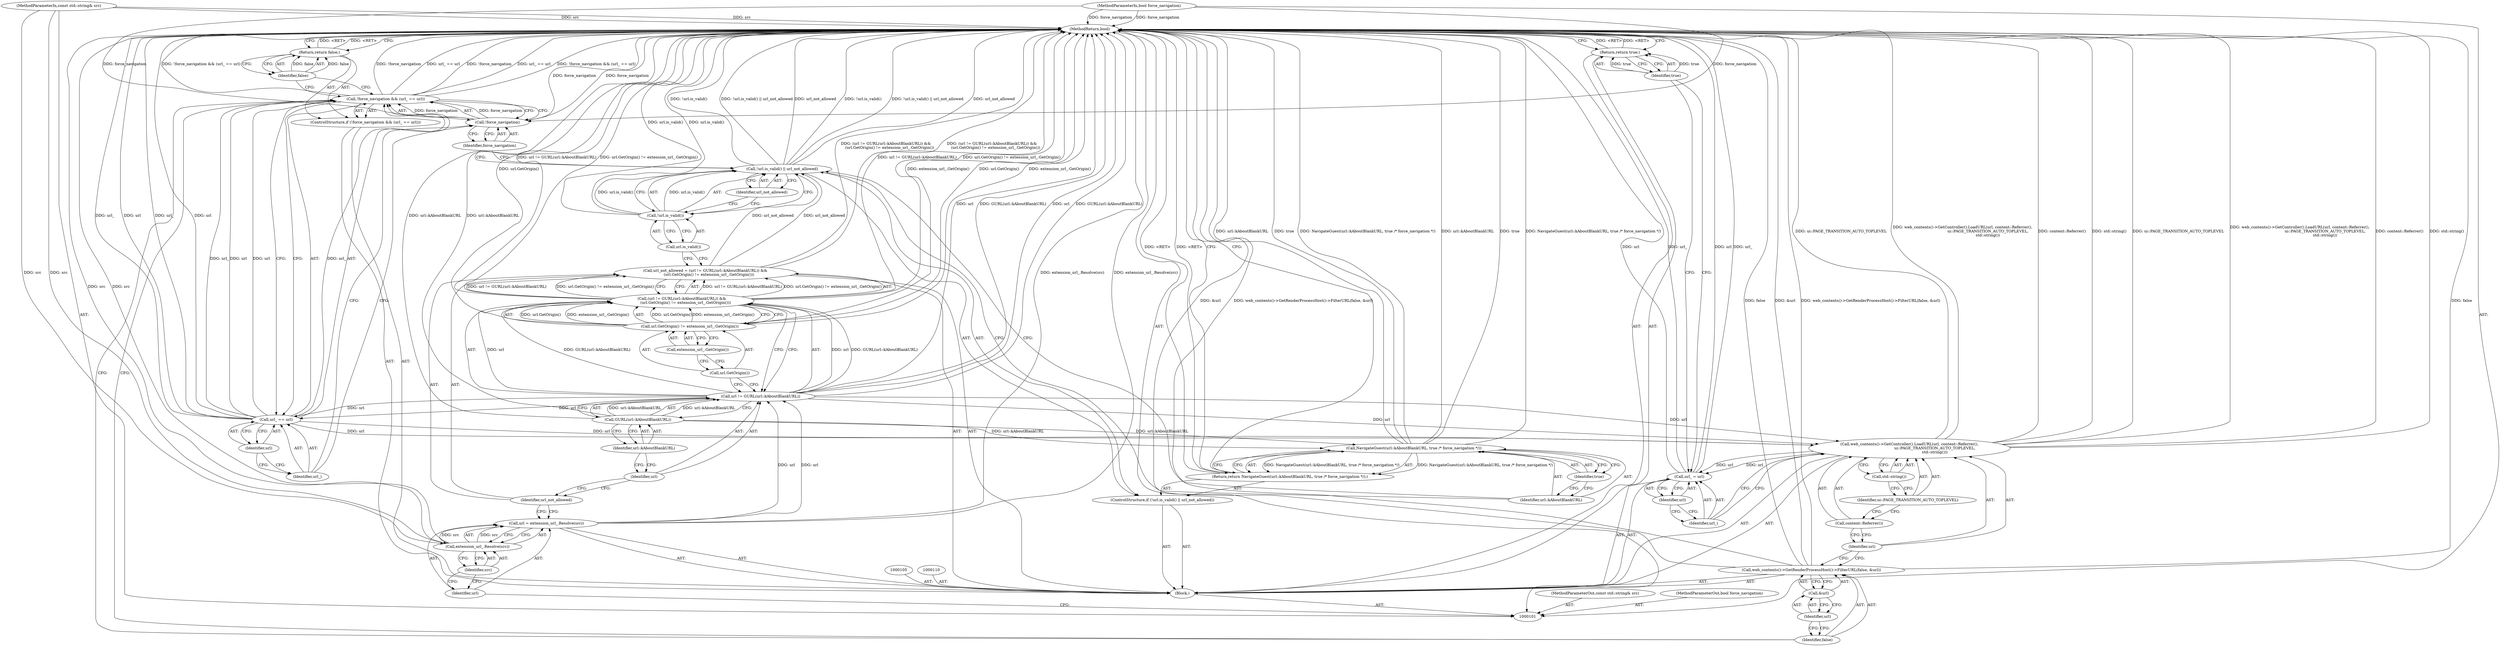 digraph "1_Chrome_5c437bcc7a51edbef45242c5173cf7871fde2866_2" {
"1000153" [label="(MethodReturn,bool)"];
"1000102" [label="(MethodParameterIn,const std::string& src)"];
"1000233" [label="(MethodParameterOut,const std::string& src)"];
"1000130" [label="(ControlStructure,if (!force_navigation && (url_ == url)))"];
"1000134" [label="(Call,url_ == url)"];
"1000135" [label="(Identifier,url_)"];
"1000136" [label="(Identifier,url)"];
"1000131" [label="(Call,!force_navigation && (url_ == url))"];
"1000132" [label="(Call,!force_navigation)"];
"1000133" [label="(Identifier,force_navigation)"];
"1000138" [label="(Identifier,false)"];
"1000137" [label="(Return,return false;)"];
"1000139" [label="(Call,web_contents()->GetRenderProcessHost()->FilterURL(false, &url))"];
"1000140" [label="(Identifier,false)"];
"1000141" [label="(Call,&url)"];
"1000142" [label="(Identifier,url)"];
"1000143" [label="(Call,web_contents()->GetController().LoadURL(url, content::Referrer(),\n                                          ui::PAGE_TRANSITION_AUTO_TOPLEVEL,\n                                          std::string()))"];
"1000144" [label="(Identifier,url)"];
"1000145" [label="(Call,content::Referrer())"];
"1000146" [label="(Identifier,ui::PAGE_TRANSITION_AUTO_TOPLEVEL)"];
"1000147" [label="(Call,std::string())"];
"1000148" [label="(Call,url_ = url)"];
"1000149" [label="(Identifier,url_)"];
"1000150" [label="(Identifier,url)"];
"1000151" [label="(Return,return true;)"];
"1000152" [label="(Identifier,true)"];
"1000103" [label="(MethodParameterIn,bool force_navigation)"];
"1000234" [label="(MethodParameterOut,bool force_navigation)"];
"1000104" [label="(Block,)"];
"1000108" [label="(Call,extension_url_.Resolve(src))"];
"1000109" [label="(Identifier,src)"];
"1000106" [label="(Call,url = extension_url_.Resolve(src))"];
"1000107" [label="(Identifier,url)"];
"1000113" [label="(Call,(url != GURL(url::kAboutBlankURL)) &&\n      (url.GetOrigin() != extension_url_.GetOrigin()))"];
"1000114" [label="(Call,url != GURL(url::kAboutBlankURL))"];
"1000115" [label="(Identifier,url)"];
"1000116" [label="(Call,GURL(url::kAboutBlankURL))"];
"1000117" [label="(Identifier,url::kAboutBlankURL)"];
"1000111" [label="(Call,url_not_allowed = (url != GURL(url::kAboutBlankURL)) &&\n      (url.GetOrigin() != extension_url_.GetOrigin()))"];
"1000112" [label="(Identifier,url_not_allowed)"];
"1000120" [label="(Call,extension_url_.GetOrigin())"];
"1000118" [label="(Call,url.GetOrigin() != extension_url_.GetOrigin())"];
"1000119" [label="(Call,url.GetOrigin())"];
"1000125" [label="(Identifier,url_not_allowed)"];
"1000121" [label="(ControlStructure,if (!url.is_valid() || url_not_allowed))"];
"1000122" [label="(Call,!url.is_valid() || url_not_allowed)"];
"1000123" [label="(Call,!url.is_valid())"];
"1000124" [label="(Call,url.is_valid())"];
"1000127" [label="(Call,NavigateGuest(url::kAboutBlankURL, true /* force_navigation */))"];
"1000128" [label="(Identifier,url::kAboutBlankURL)"];
"1000129" [label="(Identifier,true)"];
"1000126" [label="(Return,return NavigateGuest(url::kAboutBlankURL, true /* force_navigation */);)"];
"1000153" -> "1000101"  [label="AST: "];
"1000153" -> "1000126"  [label="CFG: "];
"1000153" -> "1000137"  [label="CFG: "];
"1000153" -> "1000151"  [label="CFG: "];
"1000116" -> "1000153"  [label="DDG: url::kAboutBlankURL"];
"1000122" -> "1000153"  [label="DDG: url_not_allowed"];
"1000122" -> "1000153"  [label="DDG: !url.is_valid()"];
"1000122" -> "1000153"  [label="DDG: !url.is_valid() || url_not_allowed"];
"1000106" -> "1000153"  [label="DDG: extension_url_.Resolve(src)"];
"1000113" -> "1000153"  [label="DDG: url != GURL(url::kAboutBlankURL)"];
"1000113" -> "1000153"  [label="DDG: url.GetOrigin() != extension_url_.GetOrigin()"];
"1000139" -> "1000153"  [label="DDG: false"];
"1000139" -> "1000153"  [label="DDG: &url"];
"1000139" -> "1000153"  [label="DDG: web_contents()->GetRenderProcessHost()->FilterURL(false, &url)"];
"1000114" -> "1000153"  [label="DDG: url"];
"1000114" -> "1000153"  [label="DDG: GURL(url::kAboutBlankURL)"];
"1000127" -> "1000153"  [label="DDG: NavigateGuest(url::kAboutBlankURL, true /* force_navigation */)"];
"1000127" -> "1000153"  [label="DDG: url::kAboutBlankURL"];
"1000127" -> "1000153"  [label="DDG: true"];
"1000148" -> "1000153"  [label="DDG: url"];
"1000148" -> "1000153"  [label="DDG: url_"];
"1000118" -> "1000153"  [label="DDG: url.GetOrigin()"];
"1000118" -> "1000153"  [label="DDG: extension_url_.GetOrigin()"];
"1000143" -> "1000153"  [label="DDG: ui::PAGE_TRANSITION_AUTO_TOPLEVEL"];
"1000143" -> "1000153"  [label="DDG: web_contents()->GetController().LoadURL(url, content::Referrer(),\n                                          ui::PAGE_TRANSITION_AUTO_TOPLEVEL,\n                                          std::string())"];
"1000143" -> "1000153"  [label="DDG: content::Referrer()"];
"1000143" -> "1000153"  [label="DDG: std::string()"];
"1000131" -> "1000153"  [label="DDG: !force_navigation"];
"1000131" -> "1000153"  [label="DDG: url_ == url"];
"1000131" -> "1000153"  [label="DDG: !force_navigation && (url_ == url)"];
"1000103" -> "1000153"  [label="DDG: force_navigation"];
"1000132" -> "1000153"  [label="DDG: force_navigation"];
"1000102" -> "1000153"  [label="DDG: src"];
"1000134" -> "1000153"  [label="DDG: url_"];
"1000134" -> "1000153"  [label="DDG: url"];
"1000111" -> "1000153"  [label="DDG: (url != GURL(url::kAboutBlankURL)) &&\n      (url.GetOrigin() != extension_url_.GetOrigin())"];
"1000108" -> "1000153"  [label="DDG: src"];
"1000123" -> "1000153"  [label="DDG: url.is_valid()"];
"1000126" -> "1000153"  [label="DDG: <RET>"];
"1000137" -> "1000153"  [label="DDG: <RET>"];
"1000151" -> "1000153"  [label="DDG: <RET>"];
"1000102" -> "1000101"  [label="AST: "];
"1000102" -> "1000153"  [label="DDG: src"];
"1000102" -> "1000108"  [label="DDG: src"];
"1000233" -> "1000101"  [label="AST: "];
"1000130" -> "1000104"  [label="AST: "];
"1000131" -> "1000130"  [label="AST: "];
"1000137" -> "1000130"  [label="AST: "];
"1000134" -> "1000131"  [label="AST: "];
"1000134" -> "1000136"  [label="CFG: "];
"1000135" -> "1000134"  [label="AST: "];
"1000136" -> "1000134"  [label="AST: "];
"1000131" -> "1000134"  [label="CFG: "];
"1000134" -> "1000153"  [label="DDG: url_"];
"1000134" -> "1000153"  [label="DDG: url"];
"1000134" -> "1000131"  [label="DDG: url_"];
"1000134" -> "1000131"  [label="DDG: url"];
"1000114" -> "1000134"  [label="DDG: url"];
"1000134" -> "1000143"  [label="DDG: url"];
"1000135" -> "1000134"  [label="AST: "];
"1000135" -> "1000132"  [label="CFG: "];
"1000136" -> "1000135"  [label="CFG: "];
"1000136" -> "1000134"  [label="AST: "];
"1000136" -> "1000135"  [label="CFG: "];
"1000134" -> "1000136"  [label="CFG: "];
"1000131" -> "1000130"  [label="AST: "];
"1000131" -> "1000132"  [label="CFG: "];
"1000131" -> "1000134"  [label="CFG: "];
"1000132" -> "1000131"  [label="AST: "];
"1000134" -> "1000131"  [label="AST: "];
"1000138" -> "1000131"  [label="CFG: "];
"1000140" -> "1000131"  [label="CFG: "];
"1000131" -> "1000153"  [label="DDG: !force_navigation"];
"1000131" -> "1000153"  [label="DDG: url_ == url"];
"1000131" -> "1000153"  [label="DDG: !force_navigation && (url_ == url)"];
"1000132" -> "1000131"  [label="DDG: force_navigation"];
"1000134" -> "1000131"  [label="DDG: url_"];
"1000134" -> "1000131"  [label="DDG: url"];
"1000132" -> "1000131"  [label="AST: "];
"1000132" -> "1000133"  [label="CFG: "];
"1000133" -> "1000132"  [label="AST: "];
"1000135" -> "1000132"  [label="CFG: "];
"1000131" -> "1000132"  [label="CFG: "];
"1000132" -> "1000153"  [label="DDG: force_navigation"];
"1000132" -> "1000131"  [label="DDG: force_navigation"];
"1000103" -> "1000132"  [label="DDG: force_navigation"];
"1000133" -> "1000132"  [label="AST: "];
"1000133" -> "1000122"  [label="CFG: "];
"1000132" -> "1000133"  [label="CFG: "];
"1000138" -> "1000137"  [label="AST: "];
"1000138" -> "1000131"  [label="CFG: "];
"1000137" -> "1000138"  [label="CFG: "];
"1000138" -> "1000137"  [label="DDG: false"];
"1000137" -> "1000130"  [label="AST: "];
"1000137" -> "1000138"  [label="CFG: "];
"1000138" -> "1000137"  [label="AST: "];
"1000153" -> "1000137"  [label="CFG: "];
"1000137" -> "1000153"  [label="DDG: <RET>"];
"1000138" -> "1000137"  [label="DDG: false"];
"1000139" -> "1000104"  [label="AST: "];
"1000139" -> "1000141"  [label="CFG: "];
"1000140" -> "1000139"  [label="AST: "];
"1000141" -> "1000139"  [label="AST: "];
"1000144" -> "1000139"  [label="CFG: "];
"1000139" -> "1000153"  [label="DDG: false"];
"1000139" -> "1000153"  [label="DDG: &url"];
"1000139" -> "1000153"  [label="DDG: web_contents()->GetRenderProcessHost()->FilterURL(false, &url)"];
"1000140" -> "1000139"  [label="AST: "];
"1000140" -> "1000131"  [label="CFG: "];
"1000142" -> "1000140"  [label="CFG: "];
"1000141" -> "1000139"  [label="AST: "];
"1000141" -> "1000142"  [label="CFG: "];
"1000142" -> "1000141"  [label="AST: "];
"1000139" -> "1000141"  [label="CFG: "];
"1000142" -> "1000141"  [label="AST: "];
"1000142" -> "1000140"  [label="CFG: "];
"1000141" -> "1000142"  [label="CFG: "];
"1000143" -> "1000104"  [label="AST: "];
"1000143" -> "1000147"  [label="CFG: "];
"1000144" -> "1000143"  [label="AST: "];
"1000145" -> "1000143"  [label="AST: "];
"1000146" -> "1000143"  [label="AST: "];
"1000147" -> "1000143"  [label="AST: "];
"1000149" -> "1000143"  [label="CFG: "];
"1000143" -> "1000153"  [label="DDG: ui::PAGE_TRANSITION_AUTO_TOPLEVEL"];
"1000143" -> "1000153"  [label="DDG: web_contents()->GetController().LoadURL(url, content::Referrer(),\n                                          ui::PAGE_TRANSITION_AUTO_TOPLEVEL,\n                                          std::string())"];
"1000143" -> "1000153"  [label="DDG: content::Referrer()"];
"1000143" -> "1000153"  [label="DDG: std::string()"];
"1000114" -> "1000143"  [label="DDG: url"];
"1000134" -> "1000143"  [label="DDG: url"];
"1000143" -> "1000148"  [label="DDG: url"];
"1000144" -> "1000143"  [label="AST: "];
"1000144" -> "1000139"  [label="CFG: "];
"1000145" -> "1000144"  [label="CFG: "];
"1000145" -> "1000143"  [label="AST: "];
"1000145" -> "1000144"  [label="CFG: "];
"1000146" -> "1000145"  [label="CFG: "];
"1000146" -> "1000143"  [label="AST: "];
"1000146" -> "1000145"  [label="CFG: "];
"1000147" -> "1000146"  [label="CFG: "];
"1000147" -> "1000143"  [label="AST: "];
"1000147" -> "1000146"  [label="CFG: "];
"1000143" -> "1000147"  [label="CFG: "];
"1000148" -> "1000104"  [label="AST: "];
"1000148" -> "1000150"  [label="CFG: "];
"1000149" -> "1000148"  [label="AST: "];
"1000150" -> "1000148"  [label="AST: "];
"1000152" -> "1000148"  [label="CFG: "];
"1000148" -> "1000153"  [label="DDG: url"];
"1000148" -> "1000153"  [label="DDG: url_"];
"1000143" -> "1000148"  [label="DDG: url"];
"1000149" -> "1000148"  [label="AST: "];
"1000149" -> "1000143"  [label="CFG: "];
"1000150" -> "1000149"  [label="CFG: "];
"1000150" -> "1000148"  [label="AST: "];
"1000150" -> "1000149"  [label="CFG: "];
"1000148" -> "1000150"  [label="CFG: "];
"1000151" -> "1000104"  [label="AST: "];
"1000151" -> "1000152"  [label="CFG: "];
"1000152" -> "1000151"  [label="AST: "];
"1000153" -> "1000151"  [label="CFG: "];
"1000151" -> "1000153"  [label="DDG: <RET>"];
"1000152" -> "1000151"  [label="DDG: true"];
"1000152" -> "1000151"  [label="AST: "];
"1000152" -> "1000148"  [label="CFG: "];
"1000151" -> "1000152"  [label="CFG: "];
"1000152" -> "1000151"  [label="DDG: true"];
"1000103" -> "1000101"  [label="AST: "];
"1000103" -> "1000153"  [label="DDG: force_navigation"];
"1000103" -> "1000132"  [label="DDG: force_navigation"];
"1000234" -> "1000101"  [label="AST: "];
"1000104" -> "1000101"  [label="AST: "];
"1000105" -> "1000104"  [label="AST: "];
"1000106" -> "1000104"  [label="AST: "];
"1000110" -> "1000104"  [label="AST: "];
"1000111" -> "1000104"  [label="AST: "];
"1000121" -> "1000104"  [label="AST: "];
"1000130" -> "1000104"  [label="AST: "];
"1000139" -> "1000104"  [label="AST: "];
"1000143" -> "1000104"  [label="AST: "];
"1000148" -> "1000104"  [label="AST: "];
"1000151" -> "1000104"  [label="AST: "];
"1000108" -> "1000106"  [label="AST: "];
"1000108" -> "1000109"  [label="CFG: "];
"1000109" -> "1000108"  [label="AST: "];
"1000106" -> "1000108"  [label="CFG: "];
"1000108" -> "1000153"  [label="DDG: src"];
"1000108" -> "1000106"  [label="DDG: src"];
"1000102" -> "1000108"  [label="DDG: src"];
"1000109" -> "1000108"  [label="AST: "];
"1000109" -> "1000107"  [label="CFG: "];
"1000108" -> "1000109"  [label="CFG: "];
"1000106" -> "1000104"  [label="AST: "];
"1000106" -> "1000108"  [label="CFG: "];
"1000107" -> "1000106"  [label="AST: "];
"1000108" -> "1000106"  [label="AST: "];
"1000112" -> "1000106"  [label="CFG: "];
"1000106" -> "1000153"  [label="DDG: extension_url_.Resolve(src)"];
"1000108" -> "1000106"  [label="DDG: src"];
"1000106" -> "1000114"  [label="DDG: url"];
"1000107" -> "1000106"  [label="AST: "];
"1000107" -> "1000101"  [label="CFG: "];
"1000109" -> "1000107"  [label="CFG: "];
"1000113" -> "1000111"  [label="AST: "];
"1000113" -> "1000114"  [label="CFG: "];
"1000113" -> "1000118"  [label="CFG: "];
"1000114" -> "1000113"  [label="AST: "];
"1000118" -> "1000113"  [label="AST: "];
"1000111" -> "1000113"  [label="CFG: "];
"1000113" -> "1000153"  [label="DDG: url != GURL(url::kAboutBlankURL)"];
"1000113" -> "1000153"  [label="DDG: url.GetOrigin() != extension_url_.GetOrigin()"];
"1000113" -> "1000111"  [label="DDG: url != GURL(url::kAboutBlankURL)"];
"1000113" -> "1000111"  [label="DDG: url.GetOrigin() != extension_url_.GetOrigin()"];
"1000114" -> "1000113"  [label="DDG: url"];
"1000114" -> "1000113"  [label="DDG: GURL(url::kAboutBlankURL)"];
"1000118" -> "1000113"  [label="DDG: url.GetOrigin()"];
"1000118" -> "1000113"  [label="DDG: extension_url_.GetOrigin()"];
"1000114" -> "1000113"  [label="AST: "];
"1000114" -> "1000116"  [label="CFG: "];
"1000115" -> "1000114"  [label="AST: "];
"1000116" -> "1000114"  [label="AST: "];
"1000119" -> "1000114"  [label="CFG: "];
"1000113" -> "1000114"  [label="CFG: "];
"1000114" -> "1000153"  [label="DDG: url"];
"1000114" -> "1000153"  [label="DDG: GURL(url::kAboutBlankURL)"];
"1000114" -> "1000113"  [label="DDG: url"];
"1000114" -> "1000113"  [label="DDG: GURL(url::kAboutBlankURL)"];
"1000106" -> "1000114"  [label="DDG: url"];
"1000116" -> "1000114"  [label="DDG: url::kAboutBlankURL"];
"1000114" -> "1000134"  [label="DDG: url"];
"1000114" -> "1000143"  [label="DDG: url"];
"1000115" -> "1000114"  [label="AST: "];
"1000115" -> "1000112"  [label="CFG: "];
"1000117" -> "1000115"  [label="CFG: "];
"1000116" -> "1000114"  [label="AST: "];
"1000116" -> "1000117"  [label="CFG: "];
"1000117" -> "1000116"  [label="AST: "];
"1000114" -> "1000116"  [label="CFG: "];
"1000116" -> "1000153"  [label="DDG: url::kAboutBlankURL"];
"1000116" -> "1000114"  [label="DDG: url::kAboutBlankURL"];
"1000116" -> "1000127"  [label="DDG: url::kAboutBlankURL"];
"1000117" -> "1000116"  [label="AST: "];
"1000117" -> "1000115"  [label="CFG: "];
"1000116" -> "1000117"  [label="CFG: "];
"1000111" -> "1000104"  [label="AST: "];
"1000111" -> "1000113"  [label="CFG: "];
"1000112" -> "1000111"  [label="AST: "];
"1000113" -> "1000111"  [label="AST: "];
"1000124" -> "1000111"  [label="CFG: "];
"1000111" -> "1000153"  [label="DDG: (url != GURL(url::kAboutBlankURL)) &&\n      (url.GetOrigin() != extension_url_.GetOrigin())"];
"1000113" -> "1000111"  [label="DDG: url != GURL(url::kAboutBlankURL)"];
"1000113" -> "1000111"  [label="DDG: url.GetOrigin() != extension_url_.GetOrigin()"];
"1000111" -> "1000122"  [label="DDG: url_not_allowed"];
"1000112" -> "1000111"  [label="AST: "];
"1000112" -> "1000106"  [label="CFG: "];
"1000115" -> "1000112"  [label="CFG: "];
"1000120" -> "1000118"  [label="AST: "];
"1000120" -> "1000119"  [label="CFG: "];
"1000118" -> "1000120"  [label="CFG: "];
"1000118" -> "1000113"  [label="AST: "];
"1000118" -> "1000120"  [label="CFG: "];
"1000119" -> "1000118"  [label="AST: "];
"1000120" -> "1000118"  [label="AST: "];
"1000113" -> "1000118"  [label="CFG: "];
"1000118" -> "1000153"  [label="DDG: url.GetOrigin()"];
"1000118" -> "1000153"  [label="DDG: extension_url_.GetOrigin()"];
"1000118" -> "1000113"  [label="DDG: url.GetOrigin()"];
"1000118" -> "1000113"  [label="DDG: extension_url_.GetOrigin()"];
"1000119" -> "1000118"  [label="AST: "];
"1000119" -> "1000114"  [label="CFG: "];
"1000120" -> "1000119"  [label="CFG: "];
"1000125" -> "1000122"  [label="AST: "];
"1000125" -> "1000123"  [label="CFG: "];
"1000122" -> "1000125"  [label="CFG: "];
"1000121" -> "1000104"  [label="AST: "];
"1000122" -> "1000121"  [label="AST: "];
"1000126" -> "1000121"  [label="AST: "];
"1000122" -> "1000121"  [label="AST: "];
"1000122" -> "1000123"  [label="CFG: "];
"1000122" -> "1000125"  [label="CFG: "];
"1000123" -> "1000122"  [label="AST: "];
"1000125" -> "1000122"  [label="AST: "];
"1000128" -> "1000122"  [label="CFG: "];
"1000133" -> "1000122"  [label="CFG: "];
"1000122" -> "1000153"  [label="DDG: url_not_allowed"];
"1000122" -> "1000153"  [label="DDG: !url.is_valid()"];
"1000122" -> "1000153"  [label="DDG: !url.is_valid() || url_not_allowed"];
"1000123" -> "1000122"  [label="DDG: url.is_valid()"];
"1000111" -> "1000122"  [label="DDG: url_not_allowed"];
"1000123" -> "1000122"  [label="AST: "];
"1000123" -> "1000124"  [label="CFG: "];
"1000124" -> "1000123"  [label="AST: "];
"1000125" -> "1000123"  [label="CFG: "];
"1000122" -> "1000123"  [label="CFG: "];
"1000123" -> "1000153"  [label="DDG: url.is_valid()"];
"1000123" -> "1000122"  [label="DDG: url.is_valid()"];
"1000124" -> "1000123"  [label="AST: "];
"1000124" -> "1000111"  [label="CFG: "];
"1000123" -> "1000124"  [label="CFG: "];
"1000127" -> "1000126"  [label="AST: "];
"1000127" -> "1000129"  [label="CFG: "];
"1000128" -> "1000127"  [label="AST: "];
"1000129" -> "1000127"  [label="AST: "];
"1000126" -> "1000127"  [label="CFG: "];
"1000127" -> "1000153"  [label="DDG: NavigateGuest(url::kAboutBlankURL, true /* force_navigation */)"];
"1000127" -> "1000153"  [label="DDG: url::kAboutBlankURL"];
"1000127" -> "1000153"  [label="DDG: true"];
"1000127" -> "1000126"  [label="DDG: NavigateGuest(url::kAboutBlankURL, true /* force_navigation */)"];
"1000116" -> "1000127"  [label="DDG: url::kAboutBlankURL"];
"1000128" -> "1000127"  [label="AST: "];
"1000128" -> "1000122"  [label="CFG: "];
"1000129" -> "1000128"  [label="CFG: "];
"1000129" -> "1000127"  [label="AST: "];
"1000129" -> "1000128"  [label="CFG: "];
"1000127" -> "1000129"  [label="CFG: "];
"1000126" -> "1000121"  [label="AST: "];
"1000126" -> "1000127"  [label="CFG: "];
"1000127" -> "1000126"  [label="AST: "];
"1000153" -> "1000126"  [label="CFG: "];
"1000126" -> "1000153"  [label="DDG: <RET>"];
"1000127" -> "1000126"  [label="DDG: NavigateGuest(url::kAboutBlankURL, true /* force_navigation */)"];
}
